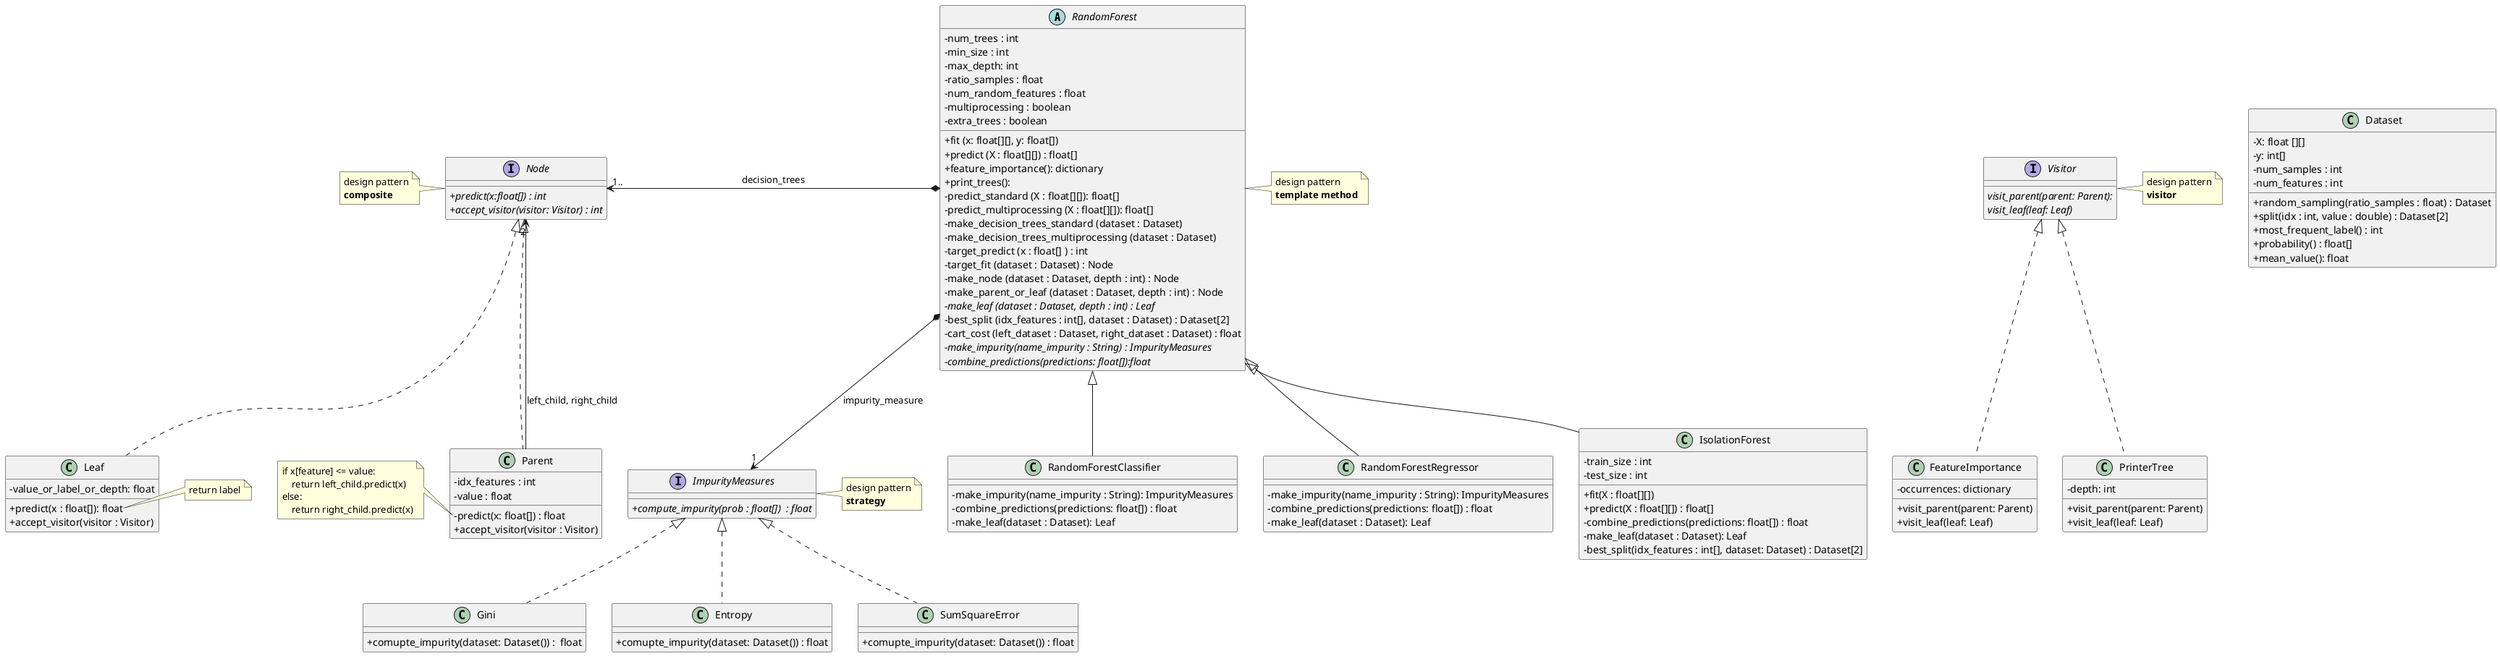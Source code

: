 @startuml
'https://plantuml.com/class-diagram
skinparam classAttributeIconSize 0

abstract class RandomForest {
-num_trees : int
-min_size : int
-max_depth: int
-ratio_samples : float
-num_random_features : float
-multiprocessing : boolean
-extra_trees : boolean

+fit (x: float[][], y: float[])
+predict (X : float[][]) : float[]
+feature_importance(): dictionary
+print_trees():
-predict_standard (X : float[][]): float[]
-predict_multiprocessing (X : float[][]): float[]
-make_decision_trees_standard (dataset : Dataset)
-make_decision_trees_multiprocessing (dataset : Dataset)
-target_predict (x : float[] ) : int
-target_fit (dataset : Dataset) : Node
-make_node (dataset : Dataset, depth : int) : Node
-make_parent_or_leaf (dataset : Dataset, depth : int) : Node
//-make_leaf (dataset : Dataset, depth : int) : Leaf//
-best_split (idx_features : int[], dataset : Dataset) : Dataset[2]
-cart_cost (left_dataset : Dataset, right_dataset : Dataset) : float
//-make_impurity(name_impurity : String) : ImpurityMeasures//
//-combine_predictions(predictions: float[]):float//
}

class RandomForestClassifier extends RandomForest{
-make_impurity(name_impurity : String): ImpurityMeasures
-combine_predictions(predictions: float[]) : float
-make_leaf(dataset : Dataset): Leaf
}
class RandomForestRegressor extends RandomForest{
-make_impurity(name_impurity : String): ImpurityMeasures
-combine_predictions(predictions: float[]) : float
-make_leaf(dataset : Dataset): Leaf
}

class IsolationForest extends RandomForest{
-train_size : int
-test_size : int
+fit(X : float[][])
+predict(X : float[][]) : float[]
-combine_predictions(predictions: float[]) : float
-make_leaf(dataset : Dataset): Leaf
-best_split(idx_features : int[], dataset: Dataset) : Dataset[2]
}

interface Visitor{
//visit_parent(parent: Parent)://
//visit_leaf(leaf: Leaf)//
}

class FeatureImportance implements Visitor{
-occurrences: dictionary
+visit_parent(parent: Parent)
+visit_leaf(leaf: Leaf)
}

class PrinterTree implements Visitor{
-depth: int
+visit_parent(parent: Parent)
+visit_leaf(leaf: Leaf)
}

interface ImpurityMeasures{
//+compute_impurity(prob : float[])  : float//
}

class Gini implements ImpurityMeasures {
+comupte_impurity(dataset: Dataset()) :  float
}

class Entropy implements ImpurityMeasures {
+comupte_impurity(dataset: Dataset()) : float
}

class SumSquareError implements ImpurityMeasures{
+comupte_impurity(dataset: Dataset()) : float
}

class Dataset {
-X: float [][]
-y: int[]
-num_samples : int
-num_features : int
+random_sampling(ratio_samples : float) : Dataset
+split(idx : int, value : double) : Dataset[2]
+most_frequent_label() : int
+probability() : float[]
+mean_value(): float
}

interface Node {
//+predict(x:float[]) : int//
//+accept_visitor(visitor: Visitor) : int//
}

class Leaf implements Node{
-value_or_label_or_depth: float
+predict(x : float[]): float
+accept_visitor(visitor : Visitor)
}

class Parent implements Node{
-idx_features : int
-value : float
-predict(x: float[]) : float
+accept_visitor(visitor : Visitor)

}

note right of Leaf::predict
return label
end note

note left of Parent::predict
if x[feature] <= value:
    return left_child.predict(x)
else:
    return right_child.predict(x)
end note

note left of Node
design pattern
**composite**
end note
note right of ImpurityMeasures
design pattern
**strategy**
end note
note right of Visitor
design pattern
**visitor**
end note
note right of RandomForest
design pattern
**template method**
end note

Parent --> "2" Node: left_child, right_child
RandomForest *--> "1" ImpurityMeasures : impurity_measure
RandomForest *--left--> "1.." Node: decision_trees


@enduml